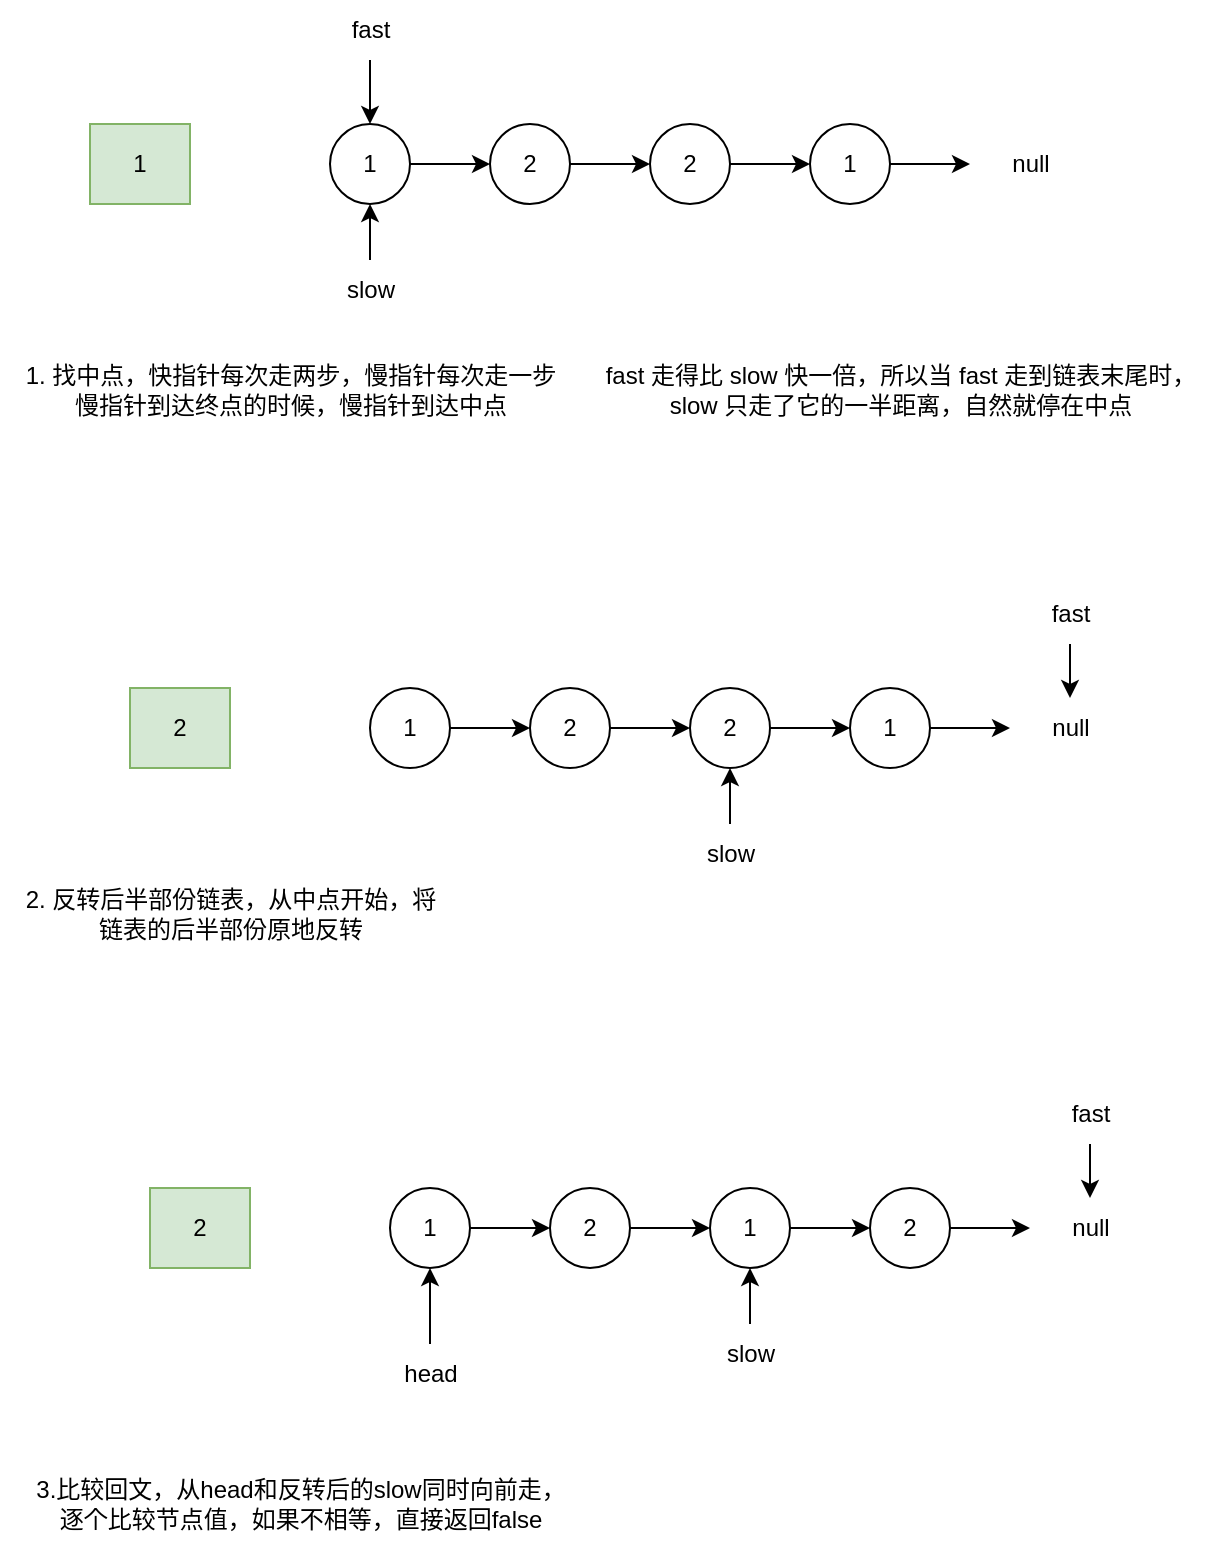 <mxfile version="28.0.9">
  <diagram name="第 1 页" id="8MYgUIBi6J3l37-9P9NG">
    <mxGraphModel dx="1803" dy="671" grid="1" gridSize="10" guides="1" tooltips="1" connect="1" arrows="1" fold="1" page="1" pageScale="1" pageWidth="827" pageHeight="1169" math="0" shadow="0">
      <root>
        <mxCell id="0" />
        <mxCell id="1" parent="0" />
        <mxCell id="nnut025kbKoRGma_upQM-3" value="" style="edgeStyle=orthogonalEdgeStyle;rounded=0;orthogonalLoop=1;jettySize=auto;html=1;" edge="1" parent="1" source="nnut025kbKoRGma_upQM-1" target="nnut025kbKoRGma_upQM-2">
          <mxGeometry relative="1" as="geometry" />
        </mxCell>
        <mxCell id="nnut025kbKoRGma_upQM-1" value="1" style="ellipse;whiteSpace=wrap;html=1;aspect=fixed;" vertex="1" parent="1">
          <mxGeometry x="160" y="240" width="40" height="40" as="geometry" />
        </mxCell>
        <mxCell id="nnut025kbKoRGma_upQM-5" value="" style="edgeStyle=orthogonalEdgeStyle;rounded=0;orthogonalLoop=1;jettySize=auto;html=1;" edge="1" parent="1" source="nnut025kbKoRGma_upQM-2" target="nnut025kbKoRGma_upQM-4">
          <mxGeometry relative="1" as="geometry" />
        </mxCell>
        <mxCell id="nnut025kbKoRGma_upQM-2" value="2" style="ellipse;whiteSpace=wrap;html=1;" vertex="1" parent="1">
          <mxGeometry x="240" y="240" width="40" height="40" as="geometry" />
        </mxCell>
        <mxCell id="nnut025kbKoRGma_upQM-7" value="" style="edgeStyle=orthogonalEdgeStyle;rounded=0;orthogonalLoop=1;jettySize=auto;html=1;" edge="1" parent="1" source="nnut025kbKoRGma_upQM-4" target="nnut025kbKoRGma_upQM-6">
          <mxGeometry relative="1" as="geometry" />
        </mxCell>
        <mxCell id="nnut025kbKoRGma_upQM-4" value="2" style="ellipse;whiteSpace=wrap;html=1;" vertex="1" parent="1">
          <mxGeometry x="320" y="240" width="40" height="40" as="geometry" />
        </mxCell>
        <mxCell id="nnut025kbKoRGma_upQM-9" value="" style="edgeStyle=orthogonalEdgeStyle;rounded=0;orthogonalLoop=1;jettySize=auto;html=1;" edge="1" parent="1" source="nnut025kbKoRGma_upQM-6">
          <mxGeometry relative="1" as="geometry">
            <mxPoint x="480" y="260" as="targetPoint" />
          </mxGeometry>
        </mxCell>
        <mxCell id="nnut025kbKoRGma_upQM-6" value="1" style="ellipse;whiteSpace=wrap;html=1;" vertex="1" parent="1">
          <mxGeometry x="400" y="240" width="40" height="40" as="geometry" />
        </mxCell>
        <mxCell id="nnut025kbKoRGma_upQM-10" value="null" style="text;html=1;align=center;verticalAlign=middle;resizable=0;points=[];autosize=1;strokeColor=none;fillColor=none;" vertex="1" parent="1">
          <mxGeometry x="490" y="245" width="40" height="30" as="geometry" />
        </mxCell>
        <mxCell id="nnut025kbKoRGma_upQM-11" value="1" style="rounded=0;whiteSpace=wrap;html=1;fillColor=#d5e8d4;strokeColor=#82b366;" vertex="1" parent="1">
          <mxGeometry x="40" y="240" width="50" height="40" as="geometry" />
        </mxCell>
        <mxCell id="nnut025kbKoRGma_upQM-15" value="" style="edgeStyle=orthogonalEdgeStyle;rounded=0;orthogonalLoop=1;jettySize=auto;html=1;" edge="1" parent="1" source="nnut025kbKoRGma_upQM-12">
          <mxGeometry relative="1" as="geometry">
            <mxPoint x="180" y="240" as="targetPoint" />
          </mxGeometry>
        </mxCell>
        <mxCell id="nnut025kbKoRGma_upQM-12" value="fast" style="text;html=1;align=center;verticalAlign=middle;resizable=0;points=[];autosize=1;strokeColor=none;fillColor=none;" vertex="1" parent="1">
          <mxGeometry x="160" y="178" width="40" height="30" as="geometry" />
        </mxCell>
        <mxCell id="nnut025kbKoRGma_upQM-14" value="" style="edgeStyle=orthogonalEdgeStyle;rounded=0;orthogonalLoop=1;jettySize=auto;html=1;" edge="1" parent="1" source="nnut025kbKoRGma_upQM-13">
          <mxGeometry relative="1" as="geometry">
            <mxPoint x="180" y="280" as="targetPoint" />
          </mxGeometry>
        </mxCell>
        <mxCell id="nnut025kbKoRGma_upQM-13" value="slow" style="text;html=1;align=center;verticalAlign=middle;resizable=0;points=[];autosize=1;strokeColor=none;fillColor=none;" vertex="1" parent="1">
          <mxGeometry x="155" y="308" width="50" height="30" as="geometry" />
        </mxCell>
        <mxCell id="nnut025kbKoRGma_upQM-16" value="1. 找中点，快指针每次走两步，慢指针每次走一步&lt;div&gt;慢指针到达终点的时候，慢指针到达中点&lt;/div&gt;" style="text;html=1;align=center;verticalAlign=middle;resizable=0;points=[];autosize=1;strokeColor=none;fillColor=none;" vertex="1" parent="1">
          <mxGeometry x="-5" y="353" width="290" height="40" as="geometry" />
        </mxCell>
        <mxCell id="nnut025kbKoRGma_upQM-17" value="fast 走得比 slow 快一倍，所以当 fast 走到链表末尾时，&lt;div&gt;slow 只走了它的一半距离，自然就停在中点&lt;/div&gt;" style="text;html=1;align=center;verticalAlign=middle;resizable=0;points=[];autosize=1;strokeColor=none;fillColor=none;" vertex="1" parent="1">
          <mxGeometry x="285" y="353" width="320" height="40" as="geometry" />
        </mxCell>
        <mxCell id="nnut025kbKoRGma_upQM-18" value="" style="edgeStyle=orthogonalEdgeStyle;rounded=0;orthogonalLoop=1;jettySize=auto;html=1;" edge="1" parent="1" source="nnut025kbKoRGma_upQM-19" target="nnut025kbKoRGma_upQM-21">
          <mxGeometry relative="1" as="geometry" />
        </mxCell>
        <mxCell id="nnut025kbKoRGma_upQM-19" value="1" style="ellipse;whiteSpace=wrap;html=1;aspect=fixed;" vertex="1" parent="1">
          <mxGeometry x="180" y="522" width="40" height="40" as="geometry" />
        </mxCell>
        <mxCell id="nnut025kbKoRGma_upQM-20" value="" style="edgeStyle=orthogonalEdgeStyle;rounded=0;orthogonalLoop=1;jettySize=auto;html=1;" edge="1" parent="1" source="nnut025kbKoRGma_upQM-21" target="nnut025kbKoRGma_upQM-23">
          <mxGeometry relative="1" as="geometry" />
        </mxCell>
        <mxCell id="nnut025kbKoRGma_upQM-21" value="2" style="ellipse;whiteSpace=wrap;html=1;" vertex="1" parent="1">
          <mxGeometry x="260" y="522" width="40" height="40" as="geometry" />
        </mxCell>
        <mxCell id="nnut025kbKoRGma_upQM-22" value="" style="edgeStyle=orthogonalEdgeStyle;rounded=0;orthogonalLoop=1;jettySize=auto;html=1;" edge="1" parent="1" source="nnut025kbKoRGma_upQM-23" target="nnut025kbKoRGma_upQM-25">
          <mxGeometry relative="1" as="geometry" />
        </mxCell>
        <mxCell id="nnut025kbKoRGma_upQM-23" value="2" style="ellipse;whiteSpace=wrap;html=1;" vertex="1" parent="1">
          <mxGeometry x="340" y="522" width="40" height="40" as="geometry" />
        </mxCell>
        <mxCell id="nnut025kbKoRGma_upQM-24" value="" style="edgeStyle=orthogonalEdgeStyle;rounded=0;orthogonalLoop=1;jettySize=auto;html=1;" edge="1" parent="1" source="nnut025kbKoRGma_upQM-25">
          <mxGeometry relative="1" as="geometry">
            <mxPoint x="500" y="542" as="targetPoint" />
          </mxGeometry>
        </mxCell>
        <mxCell id="nnut025kbKoRGma_upQM-25" value="1" style="ellipse;whiteSpace=wrap;html=1;" vertex="1" parent="1">
          <mxGeometry x="420" y="522" width="40" height="40" as="geometry" />
        </mxCell>
        <mxCell id="nnut025kbKoRGma_upQM-26" value="null" style="text;html=1;align=center;verticalAlign=middle;resizable=0;points=[];autosize=1;strokeColor=none;fillColor=none;" vertex="1" parent="1">
          <mxGeometry x="510" y="527" width="40" height="30" as="geometry" />
        </mxCell>
        <mxCell id="nnut025kbKoRGma_upQM-27" value="2" style="rounded=0;whiteSpace=wrap;html=1;fillColor=#d5e8d4;strokeColor=#82b366;" vertex="1" parent="1">
          <mxGeometry x="60" y="522" width="50" height="40" as="geometry" />
        </mxCell>
        <mxCell id="nnut025kbKoRGma_upQM-32" value="" style="edgeStyle=orthogonalEdgeStyle;rounded=0;orthogonalLoop=1;jettySize=auto;html=1;" edge="1" parent="1" source="nnut025kbKoRGma_upQM-29" target="nnut025kbKoRGma_upQM-26">
          <mxGeometry relative="1" as="geometry" />
        </mxCell>
        <mxCell id="nnut025kbKoRGma_upQM-29" value="fast" style="text;html=1;align=center;verticalAlign=middle;resizable=0;points=[];autosize=1;strokeColor=none;fillColor=none;" vertex="1" parent="1">
          <mxGeometry x="510" y="470" width="40" height="30" as="geometry" />
        </mxCell>
        <mxCell id="nnut025kbKoRGma_upQM-30" value="" style="edgeStyle=orthogonalEdgeStyle;rounded=0;orthogonalLoop=1;jettySize=auto;html=1;" edge="1" parent="1">
          <mxGeometry relative="1" as="geometry">
            <mxPoint x="360" y="590" as="sourcePoint" />
            <mxPoint x="360" y="562" as="targetPoint" />
            <Array as="points">
              <mxPoint x="360" y="570" />
              <mxPoint x="360" y="570" />
            </Array>
          </mxGeometry>
        </mxCell>
        <mxCell id="nnut025kbKoRGma_upQM-31" value="slow" style="text;html=1;align=center;verticalAlign=middle;resizable=0;points=[];autosize=1;strokeColor=none;fillColor=none;" vertex="1" parent="1">
          <mxGeometry x="335" y="590" width="50" height="30" as="geometry" />
        </mxCell>
        <mxCell id="nnut025kbKoRGma_upQM-33" value="2. 反转后半部份链表，从中点开始，将&lt;div&gt;链表的后半部份原地反转&lt;/div&gt;" style="text;html=1;align=center;verticalAlign=middle;resizable=0;points=[];autosize=1;strokeColor=none;fillColor=none;" vertex="1" parent="1">
          <mxGeometry x="-5" y="615" width="230" height="40" as="geometry" />
        </mxCell>
        <mxCell id="nnut025kbKoRGma_upQM-34" value="" style="edgeStyle=orthogonalEdgeStyle;rounded=0;orthogonalLoop=1;jettySize=auto;html=1;" edge="1" parent="1" source="nnut025kbKoRGma_upQM-35" target="nnut025kbKoRGma_upQM-37">
          <mxGeometry relative="1" as="geometry" />
        </mxCell>
        <mxCell id="nnut025kbKoRGma_upQM-35" value="1" style="ellipse;whiteSpace=wrap;html=1;aspect=fixed;" vertex="1" parent="1">
          <mxGeometry x="190" y="772" width="40" height="40" as="geometry" />
        </mxCell>
        <mxCell id="nnut025kbKoRGma_upQM-36" value="" style="edgeStyle=orthogonalEdgeStyle;rounded=0;orthogonalLoop=1;jettySize=auto;html=1;" edge="1" parent="1" source="nnut025kbKoRGma_upQM-37" target="nnut025kbKoRGma_upQM-39">
          <mxGeometry relative="1" as="geometry" />
        </mxCell>
        <mxCell id="nnut025kbKoRGma_upQM-37" value="2" style="ellipse;whiteSpace=wrap;html=1;" vertex="1" parent="1">
          <mxGeometry x="270" y="772" width="40" height="40" as="geometry" />
        </mxCell>
        <mxCell id="nnut025kbKoRGma_upQM-38" value="" style="edgeStyle=orthogonalEdgeStyle;rounded=0;orthogonalLoop=1;jettySize=auto;html=1;" edge="1" parent="1" source="nnut025kbKoRGma_upQM-39" target="nnut025kbKoRGma_upQM-41">
          <mxGeometry relative="1" as="geometry" />
        </mxCell>
        <mxCell id="nnut025kbKoRGma_upQM-39" value="1" style="ellipse;whiteSpace=wrap;html=1;" vertex="1" parent="1">
          <mxGeometry x="350" y="772" width="40" height="40" as="geometry" />
        </mxCell>
        <mxCell id="nnut025kbKoRGma_upQM-40" value="" style="edgeStyle=orthogonalEdgeStyle;rounded=0;orthogonalLoop=1;jettySize=auto;html=1;" edge="1" parent="1" source="nnut025kbKoRGma_upQM-41">
          <mxGeometry relative="1" as="geometry">
            <mxPoint x="510" y="792" as="targetPoint" />
          </mxGeometry>
        </mxCell>
        <mxCell id="nnut025kbKoRGma_upQM-41" value="2" style="ellipse;whiteSpace=wrap;html=1;" vertex="1" parent="1">
          <mxGeometry x="430" y="772" width="40" height="40" as="geometry" />
        </mxCell>
        <mxCell id="nnut025kbKoRGma_upQM-42" value="null" style="text;html=1;align=center;verticalAlign=middle;resizable=0;points=[];autosize=1;strokeColor=none;fillColor=none;" vertex="1" parent="1">
          <mxGeometry x="520" y="777" width="40" height="30" as="geometry" />
        </mxCell>
        <mxCell id="nnut025kbKoRGma_upQM-43" value="2" style="rounded=0;whiteSpace=wrap;html=1;fillColor=#d5e8d4;strokeColor=#82b366;" vertex="1" parent="1">
          <mxGeometry x="70" y="772" width="50" height="40" as="geometry" />
        </mxCell>
        <mxCell id="nnut025kbKoRGma_upQM-44" value="" style="edgeStyle=orthogonalEdgeStyle;rounded=0;orthogonalLoop=1;jettySize=auto;html=1;" edge="1" parent="1" source="nnut025kbKoRGma_upQM-45" target="nnut025kbKoRGma_upQM-42">
          <mxGeometry relative="1" as="geometry" />
        </mxCell>
        <mxCell id="nnut025kbKoRGma_upQM-45" value="fast" style="text;html=1;align=center;verticalAlign=middle;resizable=0;points=[];autosize=1;strokeColor=none;fillColor=none;" vertex="1" parent="1">
          <mxGeometry x="520" y="720" width="40" height="30" as="geometry" />
        </mxCell>
        <mxCell id="nnut025kbKoRGma_upQM-46" value="" style="edgeStyle=orthogonalEdgeStyle;rounded=0;orthogonalLoop=1;jettySize=auto;html=1;" edge="1" parent="1">
          <mxGeometry relative="1" as="geometry">
            <mxPoint x="370" y="840" as="sourcePoint" />
            <mxPoint x="370" y="812" as="targetPoint" />
            <Array as="points">
              <mxPoint x="370" y="820" />
              <mxPoint x="370" y="820" />
            </Array>
          </mxGeometry>
        </mxCell>
        <mxCell id="nnut025kbKoRGma_upQM-47" value="slow" style="text;html=1;align=center;verticalAlign=middle;resizable=0;points=[];autosize=1;strokeColor=none;fillColor=none;" vertex="1" parent="1">
          <mxGeometry x="345" y="840" width="50" height="30" as="geometry" />
        </mxCell>
        <mxCell id="nnut025kbKoRGma_upQM-48" value="3.比较回文，从head和反转后的slow同时向前走，&lt;div&gt;逐个比较节点值，如果不相等，直接返回false&lt;/div&gt;" style="text;html=1;align=center;verticalAlign=middle;resizable=0;points=[];autosize=1;strokeColor=none;fillColor=none;" vertex="1" parent="1">
          <mxGeometry y="910" width="290" height="40" as="geometry" />
        </mxCell>
        <mxCell id="nnut025kbKoRGma_upQM-50" value="" style="edgeStyle=orthogonalEdgeStyle;rounded=0;orthogonalLoop=1;jettySize=auto;html=1;" edge="1" parent="1" source="nnut025kbKoRGma_upQM-49" target="nnut025kbKoRGma_upQM-35">
          <mxGeometry relative="1" as="geometry" />
        </mxCell>
        <mxCell id="nnut025kbKoRGma_upQM-49" value="head" style="text;html=1;align=center;verticalAlign=middle;resizable=0;points=[];autosize=1;strokeColor=none;fillColor=none;" vertex="1" parent="1">
          <mxGeometry x="185" y="850" width="50" height="30" as="geometry" />
        </mxCell>
      </root>
    </mxGraphModel>
  </diagram>
</mxfile>
